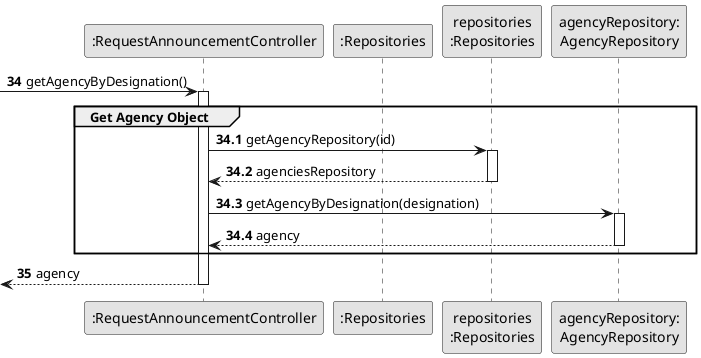 @startuml
skinparam monochrome true
skinparam packageStyle rectangle
skinparam shadowing false

participant ":RequestAnnouncementController" as CTRL
participant ":Repositories" as RepositorySingleton
participant "repositories\n:Repositories" as PLAT
participant "agencyRepository:\nAgencyRepository" as AgencyRepository

autonumber 34

-> CTRL : getAgencyByDesignation()

autonumber 34.1
activate CTRL
    group Get Agency Object

            CTRL -> PLAT : getAgencyRepository(id)
            activate PLAT

            PLAT --> CTRL: agenciesRepository
            deactivate PLAT

            CTRL -> AgencyRepository : getAgencyByDesignation(designation)
            activate AgencyRepository

            AgencyRepository --> CTRL : agency
            deactivate AgencyRepository

    end
    autonumber 35
    <-- CTRL : agency
    deactivate CTRL

@enduml